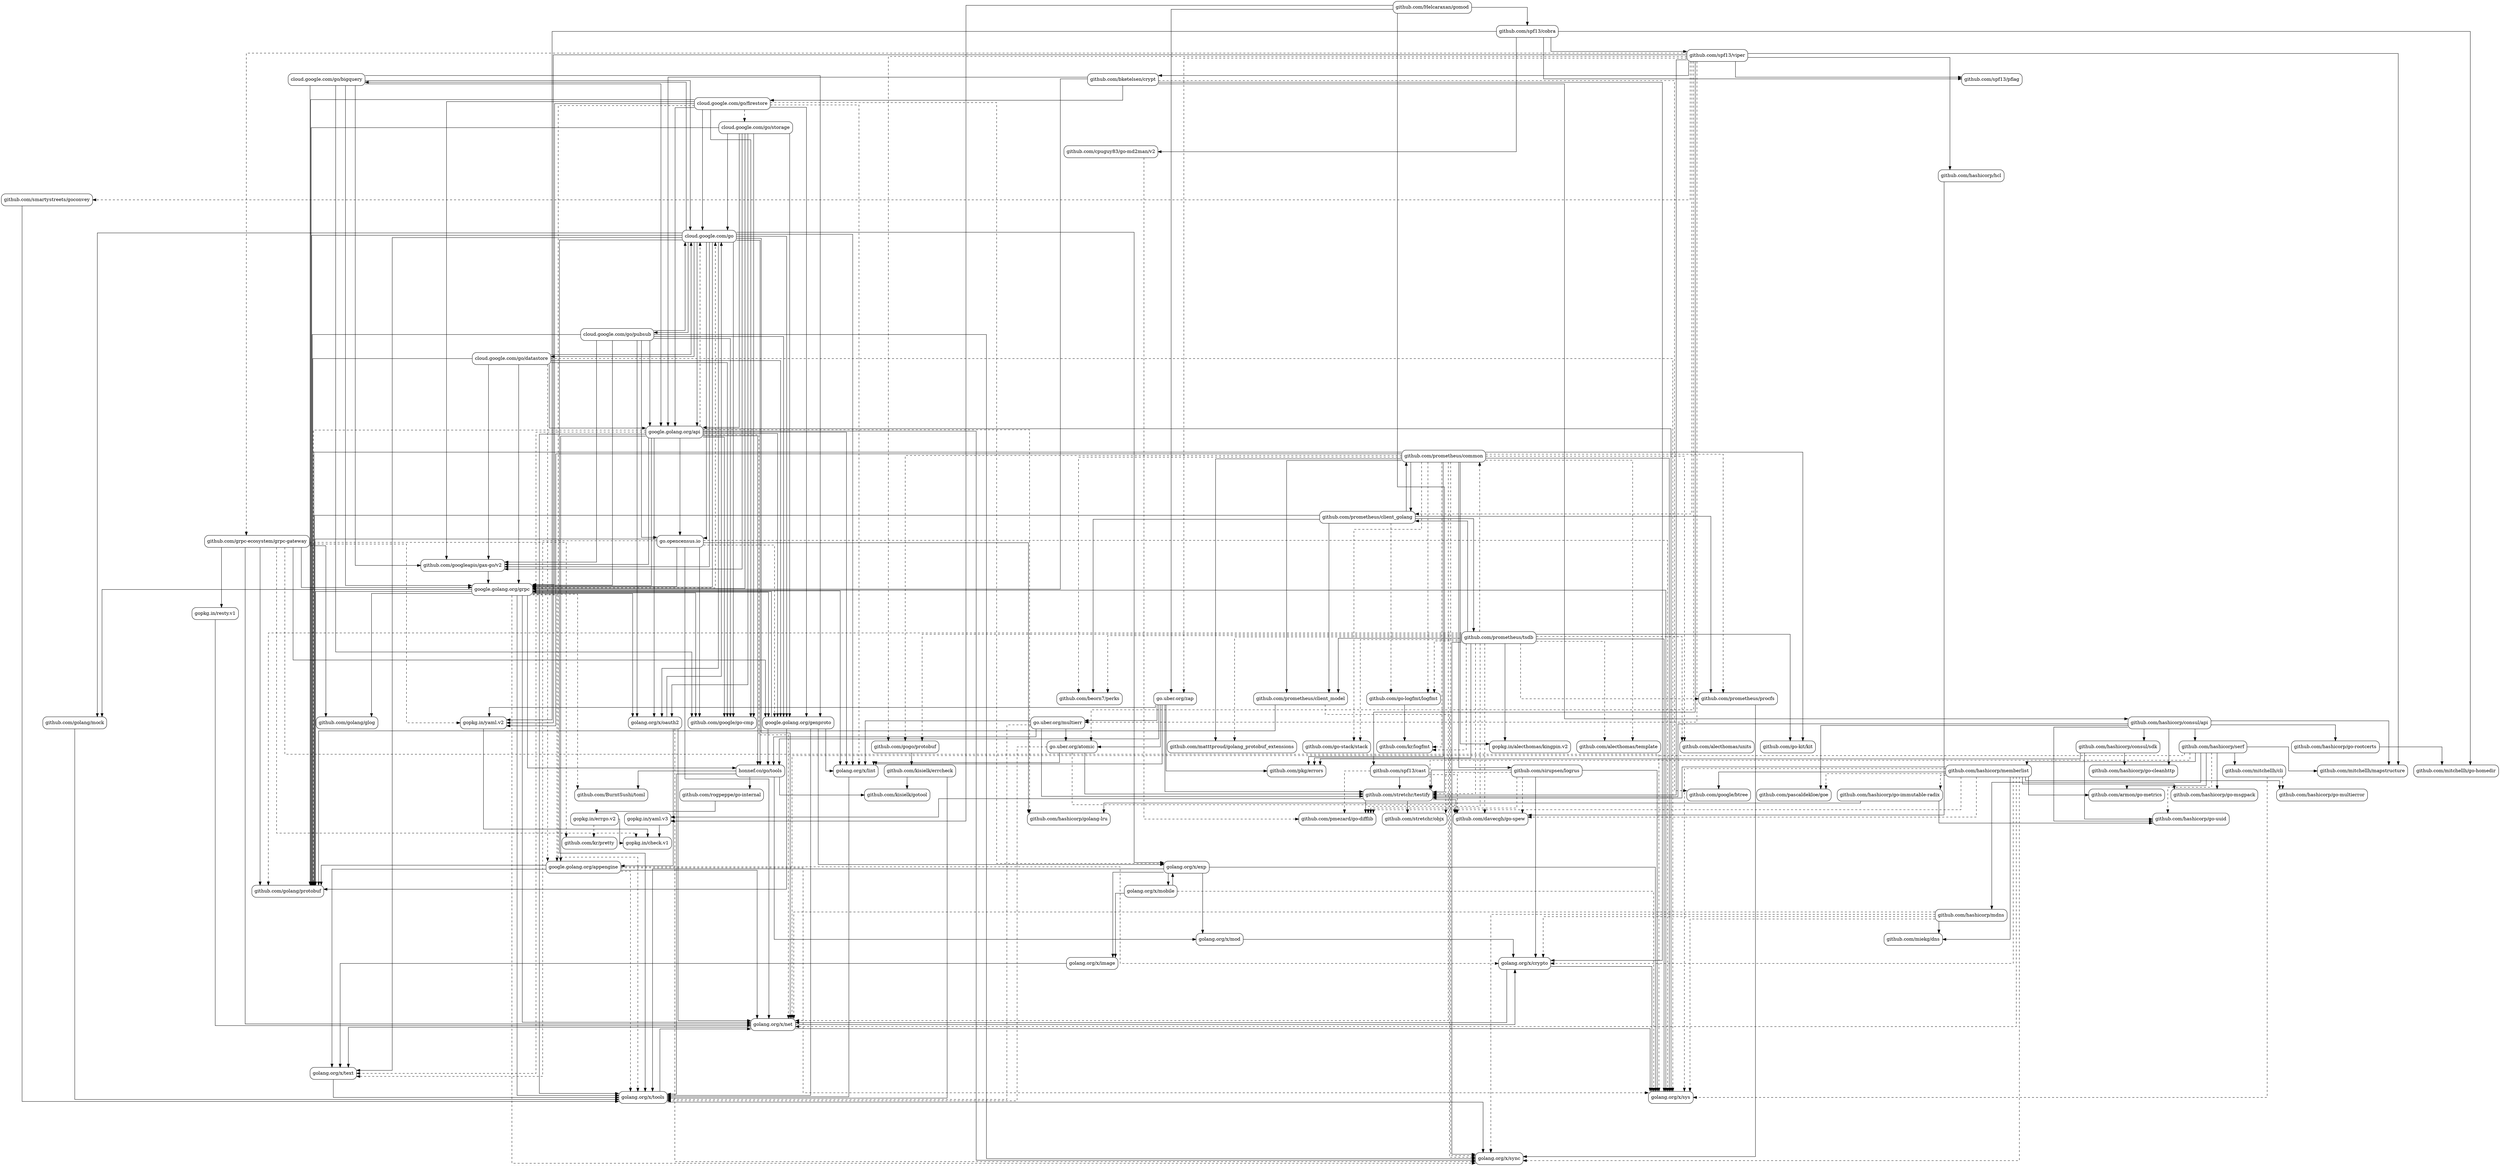 strict digraph {
  node [shape=box,style=rounded]
  start=0
  splines=ortho
  "cloud.google.com/go/bigquery"
  "cloud.google.com/go/datastore"
  "cloud.google.com/go/firestore"
  "cloud.google.com/go/pubsub"
  "cloud.google.com/go/storage"
  "cloud.google.com/go"
  "github.com/BurntSushi/toml"
  "github.com/Helcaraxan/gomod"
  "github.com/alecthomas/template"
  "github.com/alecthomas/units"
  "github.com/armon/go-metrics"
  "github.com/beorn7/perks"
  "github.com/bketelsen/crypt"
  "github.com/cpuguy83/go-md2man/v2"
  "github.com/davecgh/go-spew"
  "github.com/go-kit/kit"
  "github.com/go-logfmt/logfmt"
  "github.com/go-stack/stack"
  "github.com/gogo/protobuf"
  "github.com/golang/glog"
  "github.com/golang/mock"
  "github.com/golang/protobuf"
  "github.com/google/btree"
  "github.com/google/go-cmp"
  "github.com/googleapis/gax-go/v2"
  "github.com/grpc-ecosystem/grpc-gateway"
  "github.com/hashicorp/consul/api"
  "github.com/hashicorp/consul/sdk"
  "github.com/hashicorp/go-cleanhttp"
  "github.com/hashicorp/go-immutable-radix"
  "github.com/hashicorp/go-msgpack"
  "github.com/hashicorp/go-multierror"
  "github.com/hashicorp/go-rootcerts"
  "github.com/hashicorp/go-uuid"
  "github.com/hashicorp/golang-lru"
  "github.com/hashicorp/hcl"
  "github.com/hashicorp/mdns"
  "github.com/hashicorp/memberlist"
  "github.com/hashicorp/serf"
  "github.com/kisielk/errcheck"
  "github.com/kisielk/gotool"
  "github.com/kr/logfmt"
  "github.com/kr/pretty"
  "github.com/matttproud/golang_protobuf_extensions"
  "github.com/miekg/dns"
  "github.com/mitchellh/cli"
  "github.com/mitchellh/go-homedir"
  "github.com/mitchellh/mapstructure"
  "github.com/pascaldekloe/goe"
  "github.com/pkg/errors"
  "github.com/pmezard/go-difflib"
  "github.com/prometheus/client_golang"
  "github.com/prometheus/client_model"
  "github.com/prometheus/common"
  "github.com/prometheus/procfs"
  "github.com/prometheus/tsdb"
  "github.com/rogpeppe/go-internal"
  "github.com/sirupsen/logrus"
  "github.com/smartystreets/goconvey"
  "github.com/spf13/cast"
  "github.com/spf13/cobra"
  "github.com/spf13/pflag"
  "github.com/spf13/viper"
  "github.com/stretchr/objx"
  "github.com/stretchr/testify"
  "go.opencensus.io"
  "go.uber.org/atomic"
  "go.uber.org/multierr"
  "go.uber.org/zap"
  "golang.org/x/crypto"
  "golang.org/x/exp"
  "golang.org/x/image"
  "golang.org/x/lint"
  "golang.org/x/mobile"
  "golang.org/x/mod"
  "golang.org/x/net"
  "golang.org/x/oauth2"
  "golang.org/x/sync"
  "golang.org/x/sys"
  "golang.org/x/text"
  "golang.org/x/tools"
  "google.golang.org/api"
  "google.golang.org/appengine"
  "google.golang.org/genproto"
  "google.golang.org/grpc"
  "gopkg.in/alecthomas/kingpin.v2"
  "gopkg.in/check.v1"
  "gopkg.in/errgo.v2"
  "gopkg.in/resty.v1"
  "gopkg.in/yaml.v2"
  "gopkg.in/yaml.v3"
  "honnef.co/go/tools"
  "cloud.google.com/go" -> "cloud.google.com/go/bigquery" [minlen=7]
  "cloud.google.com/go" -> "cloud.google.com/go/datastore" [minlen=7]
  "cloud.google.com/go" -> "cloud.google.com/go/pubsub" [minlen=7]
  "cloud.google.com/go" -> "github.com/golang/mock" [minlen=7]
  "cloud.google.com/go" -> "github.com/golang/protobuf" [minlen=5]
  "cloud.google.com/go" -> "github.com/google/go-cmp" [minlen=7]
  "cloud.google.com/go" -> "github.com/googleapis/gax-go/v2" [minlen=7]
  "cloud.google.com/go" -> "go.opencensus.io" [minlen=6]
  "cloud.google.com/go" -> "golang.org/x/exp" [minlen=8]
  "cloud.google.com/go" -> "golang.org/x/lint" [minlen=6]
  "cloud.google.com/go" -> "golang.org/x/net" [minlen=6]
  "cloud.google.com/go" -> "golang.org/x/oauth2" [minlen=6]
  "cloud.google.com/go" -> "golang.org/x/text" [minlen=5]
  "cloud.google.com/go" -> "golang.org/x/tools" [minlen=7]
  "cloud.google.com/go" -> "google.golang.org/api" [minlen=6]
  "cloud.google.com/go" -> "google.golang.org/genproto" [minlen=7]
  "cloud.google.com/go" -> "google.golang.org/grpc" [minlen=6]
  "cloud.google.com/go" -> "honnef.co/go/tools" [minlen=6]
  "cloud.google.com/go/bigquery" -> "cloud.google.com/go" [minlen=5]
  "cloud.google.com/go/bigquery" -> "github.com/golang/protobuf" [minlen=6]
  "cloud.google.com/go/bigquery" -> "github.com/google/go-cmp" [minlen=6]
  "cloud.google.com/go/bigquery" -> "github.com/googleapis/gax-go/v2" [minlen=6]
  "cloud.google.com/go/bigquery" -> "google.golang.org/api" [minlen=5]
  "cloud.google.com/go/bigquery" -> "google.golang.org/genproto" [minlen=6]
  "cloud.google.com/go/bigquery" -> "google.golang.org/grpc" [minlen=5]
  "cloud.google.com/go/datastore" -> "cloud.google.com/go" [minlen=5]
  "cloud.google.com/go/datastore" -> "github.com/golang/protobuf" [minlen=6]
  "cloud.google.com/go/datastore" -> "github.com/google/go-cmp" [minlen=6]
  "cloud.google.com/go/datastore" -> "github.com/googleapis/gax-go/v2" [minlen=6]
  "cloud.google.com/go/datastore" -> "golang.org/x/sys" [minlen=8,style=dashed]
  "cloud.google.com/go/datastore" -> "google.golang.org/api" [minlen=5]
  "cloud.google.com/go/datastore" -> "google.golang.org/appengine" [minlen=7,style=dashed]
  "cloud.google.com/go/datastore" -> "google.golang.org/genproto" [minlen=6]
  "cloud.google.com/go/datastore" -> "google.golang.org/grpc" [minlen=5]
  "cloud.google.com/go/firestore" -> "cloud.google.com/go" [minlen=6]
  "cloud.google.com/go/firestore" -> "cloud.google.com/go/storage" [style=dashed]
  "cloud.google.com/go/firestore" -> "github.com/golang/protobuf" [minlen=6]
  "cloud.google.com/go/firestore" -> "github.com/google/go-cmp" [minlen=6]
  "cloud.google.com/go/firestore" -> "github.com/googleapis/gax-go/v2" [minlen=6]
  "cloud.google.com/go/firestore" -> "golang.org/x/exp" [minlen=7,style=dashed]
  "cloud.google.com/go/firestore" -> "golang.org/x/lint" [minlen=5,style=dashed]
  "cloud.google.com/go/firestore" -> "golang.org/x/tools" [minlen=8,style=dashed]
  "cloud.google.com/go/firestore" -> "google.golang.org/api" [minlen=5]
  "cloud.google.com/go/firestore" -> "google.golang.org/genproto" [minlen=6]
  "cloud.google.com/go/firestore" -> "google.golang.org/grpc" [minlen=5]
  "cloud.google.com/go/pubsub" -> "cloud.google.com/go" [minlen=5]
  "cloud.google.com/go/pubsub" -> "github.com/golang/protobuf" [minlen=6]
  "cloud.google.com/go/pubsub" -> "github.com/google/go-cmp" [minlen=7]
  "cloud.google.com/go/pubsub" -> "github.com/googleapis/gax-go/v2" [minlen=7]
  "cloud.google.com/go/pubsub" -> "go.opencensus.io" [minlen=6]
  "cloud.google.com/go/pubsub" -> "golang.org/x/oauth2" [minlen=7]
  "cloud.google.com/go/pubsub" -> "golang.org/x/sync" [minlen=6]
  "cloud.google.com/go/pubsub" -> "google.golang.org/api" [minlen=6]
  "cloud.google.com/go/pubsub" -> "google.golang.org/genproto" [minlen=7]
  "cloud.google.com/go/pubsub" -> "google.golang.org/grpc" [minlen=6]
  "cloud.google.com/go/storage" -> "cloud.google.com/go" [minlen=5]
  "cloud.google.com/go/storage" -> "github.com/golang/protobuf" [minlen=6]
  "cloud.google.com/go/storage" -> "github.com/google/go-cmp" [minlen=7]
  "cloud.google.com/go/storage" -> "github.com/googleapis/gax-go/v2" [minlen=6]
  "cloud.google.com/go/storage" -> "golang.org/x/oauth2" [minlen=7]
  "cloud.google.com/go/storage" -> "google.golang.org/api" [minlen=5]
  "cloud.google.com/go/storage" -> "google.golang.org/genproto" [minlen=7]
  "cloud.google.com/go/storage" -> "google.golang.org/grpc" [minlen=6]
  "github.com/Helcaraxan/gomod" -> "github.com/spf13/cobra"
  "github.com/Helcaraxan/gomod" -> "github.com/stretchr/testify" [minlen=4]
  "github.com/Helcaraxan/gomod" -> "go.uber.org/zap" [minlen=3]
  "github.com/Helcaraxan/gomod" -> "gopkg.in/yaml.v3" [minlen=5]
  "github.com/bketelsen/crypt" -> "cloud.google.com/go/firestore"
  "github.com/bketelsen/crypt" -> "github.com/google/btree" [minlen=4,style=dashed]
  "github.com/bketelsen/crypt" -> "github.com/hashicorp/consul/api"
  "github.com/bketelsen/crypt" -> "golang.org/x/crypto" [minlen=8]
  "github.com/bketelsen/crypt" -> "google.golang.org/api" [minlen=4]
  "github.com/bketelsen/crypt" -> "google.golang.org/grpc" [minlen=5]
  "github.com/cpuguy83/go-md2man/v2" -> "github.com/pmezard/go-difflib" [style=dashed]
  "github.com/go-logfmt/logfmt" -> "github.com/kr/logfmt"
  "github.com/gogo/protobuf" -> "github.com/kisielk/errcheck"
  "github.com/golang/mock" -> "golang.org/x/tools"
  "github.com/googleapis/gax-go/v2" -> "google.golang.org/grpc"
  "github.com/grpc-ecosystem/grpc-gateway" -> "github.com/golang/glog" [minlen=3]
  "github.com/grpc-ecosystem/grpc-gateway" -> "github.com/golang/protobuf" [minlen=3]
  "github.com/grpc-ecosystem/grpc-gateway" -> "github.com/kr/pretty" [minlen=6,style=dashed]
  "github.com/grpc-ecosystem/grpc-gateway" -> "golang.org/x/net" [minlen=3]
  "github.com/grpc-ecosystem/grpc-gateway" -> "golang.org/x/sys" [minlen=3,style=dashed]
  "github.com/grpc-ecosystem/grpc-gateway" -> "google.golang.org/genproto" [minlen=2]
  "github.com/grpc-ecosystem/grpc-gateway" -> "google.golang.org/grpc" [minlen=2]
  "github.com/grpc-ecosystem/grpc-gateway" -> "gopkg.in/check.v1" [minlen=6,style=dashed]
  "github.com/grpc-ecosystem/grpc-gateway" -> "gopkg.in/resty.v1"
  "github.com/grpc-ecosystem/grpc-gateway" -> "gopkg.in/yaml.v2" [style=dashed]
  "github.com/hashicorp/consul/api" -> "github.com/hashicorp/consul/sdk"
  "github.com/hashicorp/consul/api" -> "github.com/hashicorp/go-cleanhttp" [minlen=2]
  "github.com/hashicorp/consul/api" -> "github.com/hashicorp/go-rootcerts"
  "github.com/hashicorp/consul/api" -> "github.com/hashicorp/go-uuid" [minlen=2]
  "github.com/hashicorp/consul/api" -> "github.com/hashicorp/serf"
  "github.com/hashicorp/consul/api" -> "github.com/mitchellh/mapstructure" [minlen=2]
  "github.com/hashicorp/consul/api" -> "github.com/pascaldekloe/goe" [minlen=3]
  "github.com/hashicorp/consul/api" -> "github.com/stretchr/testify" [minlen=2]
  "github.com/hashicorp/consul/sdk" -> "github.com/hashicorp/go-cleanhttp"
  "github.com/hashicorp/consul/sdk" -> "github.com/hashicorp/go-uuid"
  "github.com/hashicorp/consul/sdk" -> "github.com/pkg/errors"
  "github.com/hashicorp/go-immutable-radix" -> "github.com/hashicorp/go-uuid"
  "github.com/hashicorp/go-immutable-radix" -> "github.com/hashicorp/golang-lru"
  "github.com/hashicorp/go-rootcerts" -> "github.com/mitchellh/go-homedir"
  "github.com/hashicorp/hcl" -> "github.com/davecgh/go-spew"
  "github.com/hashicorp/mdns" -> "github.com/miekg/dns"
  "github.com/hashicorp/mdns" -> "golang.org/x/crypto" [minlen=2,style=dashed]
  "github.com/hashicorp/mdns" -> "golang.org/x/net" [minlen=2,style=dashed]
  "github.com/hashicorp/mdns" -> "golang.org/x/sync" [minlen=5,style=dashed]
  "github.com/hashicorp/mdns" -> "golang.org/x/sys" [minlen=3,style=dashed]
  "github.com/hashicorp/memberlist" -> "github.com/armon/go-metrics"
  "github.com/hashicorp/memberlist" -> "github.com/davecgh/go-spew" [minlen=2,style=dashed]
  "github.com/hashicorp/memberlist" -> "github.com/google/btree"
  "github.com/hashicorp/memberlist" -> "github.com/hashicorp/go-immutable-radix" [style=dashed]
  "github.com/hashicorp/memberlist" -> "github.com/hashicorp/go-msgpack"
  "github.com/hashicorp/memberlist" -> "github.com/hashicorp/go-multierror"
  "github.com/hashicorp/memberlist" -> "github.com/miekg/dns"
  "github.com/hashicorp/memberlist" -> "github.com/pascaldekloe/goe" [style=dashed]
  "github.com/hashicorp/memberlist" -> "github.com/pmezard/go-difflib" [minlen=2,style=dashed]
  "github.com/hashicorp/memberlist" -> "github.com/stretchr/testify"
  "github.com/hashicorp/memberlist" -> "golang.org/x/crypto" [minlen=2,style=dashed]
  "github.com/hashicorp/memberlist" -> "golang.org/x/net" [minlen=2,style=dashed]
  "github.com/hashicorp/memberlist" -> "golang.org/x/sync" [minlen=5,style=dashed]
  "github.com/hashicorp/memberlist" -> "golang.org/x/sys" [minlen=3,style=dashed]
  "github.com/hashicorp/serf" -> "github.com/armon/go-metrics" [minlen=2]
  "github.com/hashicorp/serf" -> "github.com/hashicorp/go-msgpack" [minlen=2]
  "github.com/hashicorp/serf" -> "github.com/hashicorp/go-uuid" [minlen=3,style=dashed]
  "github.com/hashicorp/serf" -> "github.com/hashicorp/mdns"
  "github.com/hashicorp/serf" -> "github.com/hashicorp/memberlist"
  "github.com/hashicorp/serf" -> "github.com/mitchellh/cli"
  "github.com/hashicorp/serf" -> "github.com/mitchellh/mapstructure"
  "github.com/hashicorp/serf" -> "github.com/stretchr/testify" [minlen=2,style=dashed]
  "github.com/hashicorp/serf" -> "golang.org/x/net" [minlen=3,style=dashed]
  "github.com/kisielk/errcheck" -> "github.com/kisielk/gotool"
  "github.com/kisielk/errcheck" -> "golang.org/x/tools"
  "github.com/mitchellh/cli" -> "github.com/hashicorp/go-multierror" [style=dashed]
  "github.com/mitchellh/cli" -> "golang.org/x/sys" [style=dashed]
  "github.com/prometheus/client_golang" -> "github.com/beorn7/perks" [minlen=3]
  "github.com/prometheus/client_golang" -> "github.com/go-logfmt/logfmt" [minlen=3,style=dashed]
  "github.com/prometheus/client_golang" -> "github.com/golang/protobuf" [minlen=3]
  "github.com/prometheus/client_golang" -> "github.com/prometheus/client_model" [minlen=3]
  "github.com/prometheus/client_golang" -> "github.com/prometheus/common" [minlen=4]
  "github.com/prometheus/client_golang" -> "github.com/prometheus/procfs" [minlen=3]
  "github.com/prometheus/client_golang" -> "github.com/prometheus/tsdb" [minlen=5]
  "github.com/prometheus/client_model" -> "github.com/golang/protobuf"
  "github.com/prometheus/client_model" -> "golang.org/x/sync" [style=dashed]
  "github.com/prometheus/common" -> "github.com/alecthomas/template" [minlen=4,style=dashed]
  "github.com/prometheus/common" -> "github.com/alecthomas/units" [minlen=4,style=dashed]
  "github.com/prometheus/common" -> "github.com/beorn7/perks" [minlen=4,style=dashed]
  "github.com/prometheus/common" -> "github.com/go-kit/kit" [minlen=4]
  "github.com/prometheus/common" -> "github.com/go-logfmt/logfmt" [minlen=4,style=dashed]
  "github.com/prometheus/common" -> "github.com/go-stack/stack" [minlen=4,style=dashed]
  "github.com/prometheus/common" -> "github.com/gogo/protobuf" [minlen=4,style=dashed]
  "github.com/prometheus/common" -> "github.com/golang/protobuf" [minlen=4]
  "github.com/prometheus/common" -> "github.com/kr/logfmt" [minlen=4,style=dashed]
  "github.com/prometheus/common" -> "github.com/matttproud/golang_protobuf_extensions" [minlen=4]
  "github.com/prometheus/common" -> "github.com/pkg/errors" [minlen=7]
  "github.com/prometheus/common" -> "github.com/prometheus/client_golang"
  "github.com/prometheus/common" -> "github.com/prometheus/client_model" [minlen=4]
  "github.com/prometheus/common" -> "github.com/prometheus/procfs" [minlen=4,style=dashed]
  "github.com/prometheus/common" -> "github.com/sirupsen/logrus" [minlen=6]
  "github.com/prometheus/common" -> "golang.org/x/net" [minlen=7,style=dashed]
  "github.com/prometheus/common" -> "golang.org/x/sync" [minlen=7,style=dashed]
  "github.com/prometheus/common" -> "golang.org/x/sys" [minlen=8]
  "github.com/prometheus/common" -> "gopkg.in/alecthomas/kingpin.v2" [minlen=4]
  "github.com/prometheus/common" -> "gopkg.in/yaml.v2" [minlen=6]
  "github.com/prometheus/procfs" -> "golang.org/x/sync"
  "github.com/prometheus/tsdb" -> "github.com/alecthomas/template" [minlen=6,style=dashed]
  "github.com/prometheus/tsdb" -> "github.com/alecthomas/units" [minlen=6,style=dashed]
  "github.com/prometheus/tsdb" -> "github.com/beorn7/perks" [minlen=4,style=dashed]
  "github.com/prometheus/tsdb" -> "github.com/davecgh/go-spew" [minlen=6,style=dashed]
  "github.com/prometheus/tsdb" -> "github.com/go-kit/kit" [minlen=6]
  "github.com/prometheus/tsdb" -> "github.com/go-logfmt/logfmt" [minlen=4,style=dashed]
  "github.com/prometheus/tsdb" -> "github.com/go-stack/stack" [minlen=6,style=dashed]
  "github.com/prometheus/tsdb" -> "github.com/gogo/protobuf" [minlen=6,style=dashed]
  "github.com/prometheus/tsdb" -> "github.com/golang/protobuf" [minlen=4,style=dashed]
  "github.com/prometheus/tsdb" -> "github.com/kr/logfmt" [minlen=6,style=dashed]
  "github.com/prometheus/tsdb" -> "github.com/matttproud/golang_protobuf_extensions" [minlen=6,style=dashed]
  "github.com/prometheus/tsdb" -> "github.com/pkg/errors" [minlen=7]
  "github.com/prometheus/tsdb" -> "github.com/pmezard/go-difflib" [minlen=6,style=dashed]
  "github.com/prometheus/tsdb" -> "github.com/prometheus/client_golang" [minlen=3]
  "github.com/prometheus/tsdb" -> "github.com/prometheus/client_model" [minlen=4]
  "github.com/prometheus/tsdb" -> "github.com/prometheus/common" [minlen=5,style=dashed]
  "github.com/prometheus/tsdb" -> "github.com/prometheus/procfs" [minlen=4,style=dashed]
  "github.com/prometheus/tsdb" -> "github.com/stretchr/testify" [minlen=8,style=dashed]
  "github.com/prometheus/tsdb" -> "golang.org/x/sync" [minlen=9]
  "github.com/prometheus/tsdb" -> "golang.org/x/sys" [minlen=10]
  "github.com/prometheus/tsdb" -> "gopkg.in/alecthomas/kingpin.v2" [minlen=6]
  "github.com/rogpeppe/go-internal" -> "gopkg.in/errgo.v2"
  "github.com/sirupsen/logrus" -> "github.com/davecgh/go-spew" [minlen=2,style=dashed]
  "github.com/sirupsen/logrus" -> "github.com/pmezard/go-difflib" [minlen=2,style=dashed]
  "github.com/sirupsen/logrus" -> "github.com/stretchr/objx" [minlen=2,style=dashed]
  "github.com/sirupsen/logrus" -> "github.com/stretchr/testify"
  "github.com/sirupsen/logrus" -> "golang.org/x/crypto"
  "github.com/sirupsen/logrus" -> "golang.org/x/sys" [minlen=3]
  "github.com/smartystreets/goconvey" -> "golang.org/x/tools"
  "github.com/spf13/cast" -> "github.com/davecgh/go-spew" [minlen=2,style=dashed]
  "github.com/spf13/cast" -> "github.com/pmezard/go-difflib" [minlen=2,style=dashed]
  "github.com/spf13/cast" -> "github.com/stretchr/testify"
  "github.com/spf13/cobra" -> "github.com/cpuguy83/go-md2man/v2"
  "github.com/spf13/cobra" -> "github.com/mitchellh/go-homedir" [minlen=5]
  "github.com/spf13/cobra" -> "github.com/spf13/pflag" [minlen=2]
  "github.com/spf13/cobra" -> "github.com/spf13/viper"
  "github.com/spf13/cobra" -> "gopkg.in/yaml.v2" [minlen=3]
  "github.com/spf13/viper" -> "github.com/bketelsen/crypt"
  "github.com/spf13/viper" -> "github.com/gogo/protobuf" [minlen=4,style=dashed]
  "github.com/spf13/viper" -> "github.com/grpc-ecosystem/grpc-gateway" [style=dashed]
  "github.com/spf13/viper" -> "github.com/hashicorp/hcl"
  "github.com/spf13/viper" -> "github.com/mitchellh/mapstructure" [minlen=4]
  "github.com/spf13/viper" -> "github.com/prometheus/client_golang" [style=dashed]
  "github.com/spf13/viper" -> "github.com/smartystreets/goconvey" [style=dashed]
  "github.com/spf13/viper" -> "github.com/spf13/cast"
  "github.com/spf13/viper" -> "github.com/spf13/pflag"
  "github.com/spf13/viper" -> "github.com/stretchr/testify" [minlen=8]
  "github.com/spf13/viper" -> "go.uber.org/atomic" [minlen=3,style=dashed]
  "github.com/spf13/viper" -> "go.uber.org/multierr" [minlen=2,style=dashed]
  "github.com/spf13/viper" -> "go.uber.org/zap" [style=dashed]
  "github.com/spf13/viper" -> "gopkg.in/yaml.v2" [minlen=6]
  "github.com/stretchr/testify" -> "github.com/davecgh/go-spew"
  "github.com/stretchr/testify" -> "github.com/pmezard/go-difflib"
  "github.com/stretchr/testify" -> "github.com/stretchr/objx"
  "github.com/stretchr/testify" -> "gopkg.in/yaml.v3"
  "go.opencensus.io" -> "github.com/golang/protobuf" [minlen=3]
  "go.opencensus.io" -> "github.com/google/go-cmp" [minlen=3]
  "go.opencensus.io" -> "github.com/hashicorp/golang-lru" [minlen=6]
  "go.opencensus.io" -> "golang.org/x/net" [minlen=3]
  "go.opencensus.io" -> "golang.org/x/sys" [minlen=4,style=dashed]
  "go.opencensus.io" -> "golang.org/x/text" [minlen=4,style=dashed]
  "go.opencensus.io" -> "google.golang.org/genproto" [minlen=2,style=dashed]
  "go.opencensus.io" -> "google.golang.org/grpc" [minlen=2]
  "go.uber.org/atomic" -> "github.com/davecgh/go-spew" [minlen=2,style=dashed]
  "go.uber.org/atomic" -> "github.com/stretchr/testify"
  "go.uber.org/atomic" -> "golang.org/x/lint"
  "go.uber.org/atomic" -> "golang.org/x/tools" [minlen=2,style=dashed]
  "go.uber.org/multierr" -> "github.com/stretchr/testify" [minlen=2]
  "go.uber.org/multierr" -> "go.uber.org/atomic"
  "go.uber.org/multierr" -> "golang.org/x/lint" [minlen=2]
  "go.uber.org/multierr" -> "golang.org/x/tools" [minlen=3,style=dashed]
  "go.uber.org/multierr" -> "honnef.co/go/tools"
  "go.uber.org/zap" -> "github.com/pkg/errors"
  "go.uber.org/zap" -> "github.com/stretchr/testify" [minlen=2]
  "go.uber.org/zap" -> "go.uber.org/atomic" [minlen=2]
  "go.uber.org/zap" -> "go.uber.org/multierr"
  "go.uber.org/zap" -> "golang.org/x/lint" [minlen=2]
  "go.uber.org/zap" -> "gopkg.in/yaml.v2"
  "go.uber.org/zap" -> "honnef.co/go/tools" [minlen=2]
  "golang.org/x/crypto" -> "golang.org/x/net"
  "golang.org/x/crypto" -> "golang.org/x/sys" [minlen=2]
  "golang.org/x/exp" -> "golang.org/x/image" [minlen=2]
  "golang.org/x/exp" -> "golang.org/x/mobile"
  "golang.org/x/exp" -> "golang.org/x/mod" [minlen=3]
  "golang.org/x/exp" -> "golang.org/x/sys" [minlen=6]
  "golang.org/x/exp" -> "golang.org/x/tools" [minlen=5]
  "golang.org/x/image" -> "golang.org/x/text"
  "golang.org/x/lint" -> "golang.org/x/tools"
  "golang.org/x/mobile" -> "golang.org/x/exp"
  "golang.org/x/mobile" -> "golang.org/x/image" [minlen=3]
  "golang.org/x/mobile" -> "golang.org/x/sys" [minlen=7,style=dashed]
  "golang.org/x/mod" -> "golang.org/x/crypto"
  "golang.org/x/net" -> "golang.org/x/crypto" [minlen=4]
  "golang.org/x/net" -> "golang.org/x/sys" [minlen=4]
  "golang.org/x/net" -> "golang.org/x/text" [minlen=3]
  "golang.org/x/oauth2" -> "cloud.google.com/go"
  "golang.org/x/oauth2" -> "golang.org/x/net" [minlen=7]
  "golang.org/x/oauth2" -> "golang.org/x/sync" [minlen=5,style=dashed]
  "golang.org/x/oauth2" -> "google.golang.org/appengine" [minlen=6]
  "golang.org/x/text" -> "golang.org/x/tools"
  "golang.org/x/tools" -> "golang.org/x/net"
  "golang.org/x/tools" -> "golang.org/x/sync" [minlen=4]
  "google.golang.org/api" -> "cloud.google.com/go" [minlen=4,style=dashed]
  "google.golang.org/api" -> "github.com/golang/protobuf" [minlen=6,style=dashed]
  "google.golang.org/api" -> "github.com/google/go-cmp" [minlen=7]
  "google.golang.org/api" -> "github.com/googleapis/gax-go/v2" [minlen=7]
  "google.golang.org/api" -> "github.com/hashicorp/golang-lru" [minlen=7,style=dashed]
  "google.golang.org/api" -> "go.opencensus.io" [minlen=6]
  "google.golang.org/api" -> "golang.org/x/lint" [minlen=6]
  "google.golang.org/api" -> "golang.org/x/net" [minlen=7,style=dashed]
  "google.golang.org/api" -> "golang.org/x/oauth2" [minlen=7]
  "google.golang.org/api" -> "golang.org/x/sync" [minlen=7]
  "google.golang.org/api" -> "golang.org/x/sys" [minlen=8]
  "google.golang.org/api" -> "golang.org/x/text" [minlen=6,style=dashed]
  "google.golang.org/api" -> "golang.org/x/tools" [minlen=8]
  "google.golang.org/api" -> "google.golang.org/appengine" [minlen=7]
  "google.golang.org/api" -> "google.golang.org/genproto" [minlen=7]
  "google.golang.org/api" -> "google.golang.org/grpc" [minlen=6]
  "google.golang.org/api" -> "honnef.co/go/tools" [minlen=6]
  "google.golang.org/appengine" -> "github.com/golang/protobuf"
  "google.golang.org/appengine" -> "golang.org/x/crypto" [minlen=4,style=dashed]
  "google.golang.org/appengine" -> "golang.org/x/net" [minlen=3]
  "google.golang.org/appengine" -> "golang.org/x/sys" [minlen=4,style=dashed]
  "google.golang.org/appengine" -> "golang.org/x/text" [minlen=3]
  "google.golang.org/appengine" -> "golang.org/x/tools" [minlen=4,style=dashed]
  "google.golang.org/genproto" -> "github.com/golang/protobuf" [minlen=2]
  "google.golang.org/genproto" -> "golang.org/x/exp" [minlen=3]
  "google.golang.org/genproto" -> "golang.org/x/lint" [minlen=2]
  "google.golang.org/genproto" -> "golang.org/x/tools" [minlen=6]
  "google.golang.org/genproto" -> "google.golang.org/grpc"
  "google.golang.org/genproto" -> "honnef.co/go/tools" [minlen=2]
  "google.golang.org/grpc" -> "cloud.google.com/go" [minlen=3,style=dashed]
  "google.golang.org/grpc" -> "github.com/BurntSushi/toml" [minlen=7,style=dashed]
  "google.golang.org/grpc" -> "github.com/golang/glog" [minlen=7]
  "google.golang.org/grpc" -> "github.com/golang/mock" [minlen=7]
  "google.golang.org/grpc" -> "github.com/golang/protobuf" [minlen=6]
  "google.golang.org/grpc" -> "github.com/google/go-cmp" [minlen=7]
  "google.golang.org/grpc" -> "golang.org/x/lint" [minlen=6]
  "google.golang.org/grpc" -> "golang.org/x/net" [minlen=7]
  "google.golang.org/grpc" -> "golang.org/x/oauth2" [minlen=7]
  "google.golang.org/grpc" -> "golang.org/x/sync" [minlen=7,style=dashed]
  "google.golang.org/grpc" -> "golang.org/x/sys" [minlen=8]
  "google.golang.org/grpc" -> "golang.org/x/tools" [minlen=8]
  "google.golang.org/grpc" -> "google.golang.org/appengine" [minlen=7,style=dashed]
  "google.golang.org/grpc" -> "google.golang.org/genproto" [minlen=7]
  "google.golang.org/grpc" -> "honnef.co/go/tools" [minlen=6]
  "gopkg.in/errgo.v2" -> "github.com/kr/pretty" [style=dashed]
  "gopkg.in/errgo.v2" -> "gopkg.in/check.v1"
  "gopkg.in/resty.v1" -> "golang.org/x/net"
  "gopkg.in/yaml.v2" -> "gopkg.in/check.v1"
  "gopkg.in/yaml.v3" -> "gopkg.in/check.v1"
  "honnef.co/go/tools" -> "github.com/BurntSushi/toml"
  "honnef.co/go/tools" -> "github.com/kisielk/gotool"
  "honnef.co/go/tools" -> "github.com/rogpeppe/go-internal"
  "honnef.co/go/tools" -> "golang.org/x/mod"
  "honnef.co/go/tools" -> "golang.org/x/tools" [minlen=5]
}

